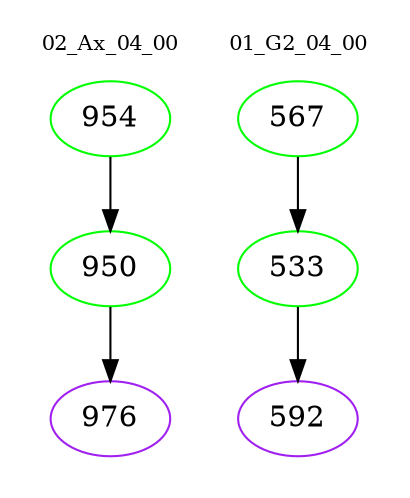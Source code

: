 digraph{
subgraph cluster_0 {
color = white
label = "02_Ax_04_00";
fontsize=10;
T0_954 [label="954", color="green"]
T0_954 -> T0_950 [color="black"]
T0_950 [label="950", color="green"]
T0_950 -> T0_976 [color="black"]
T0_976 [label="976", color="purple"]
}
subgraph cluster_1 {
color = white
label = "01_G2_04_00";
fontsize=10;
T1_567 [label="567", color="green"]
T1_567 -> T1_533 [color="black"]
T1_533 [label="533", color="green"]
T1_533 -> T1_592 [color="black"]
T1_592 [label="592", color="purple"]
}
}
